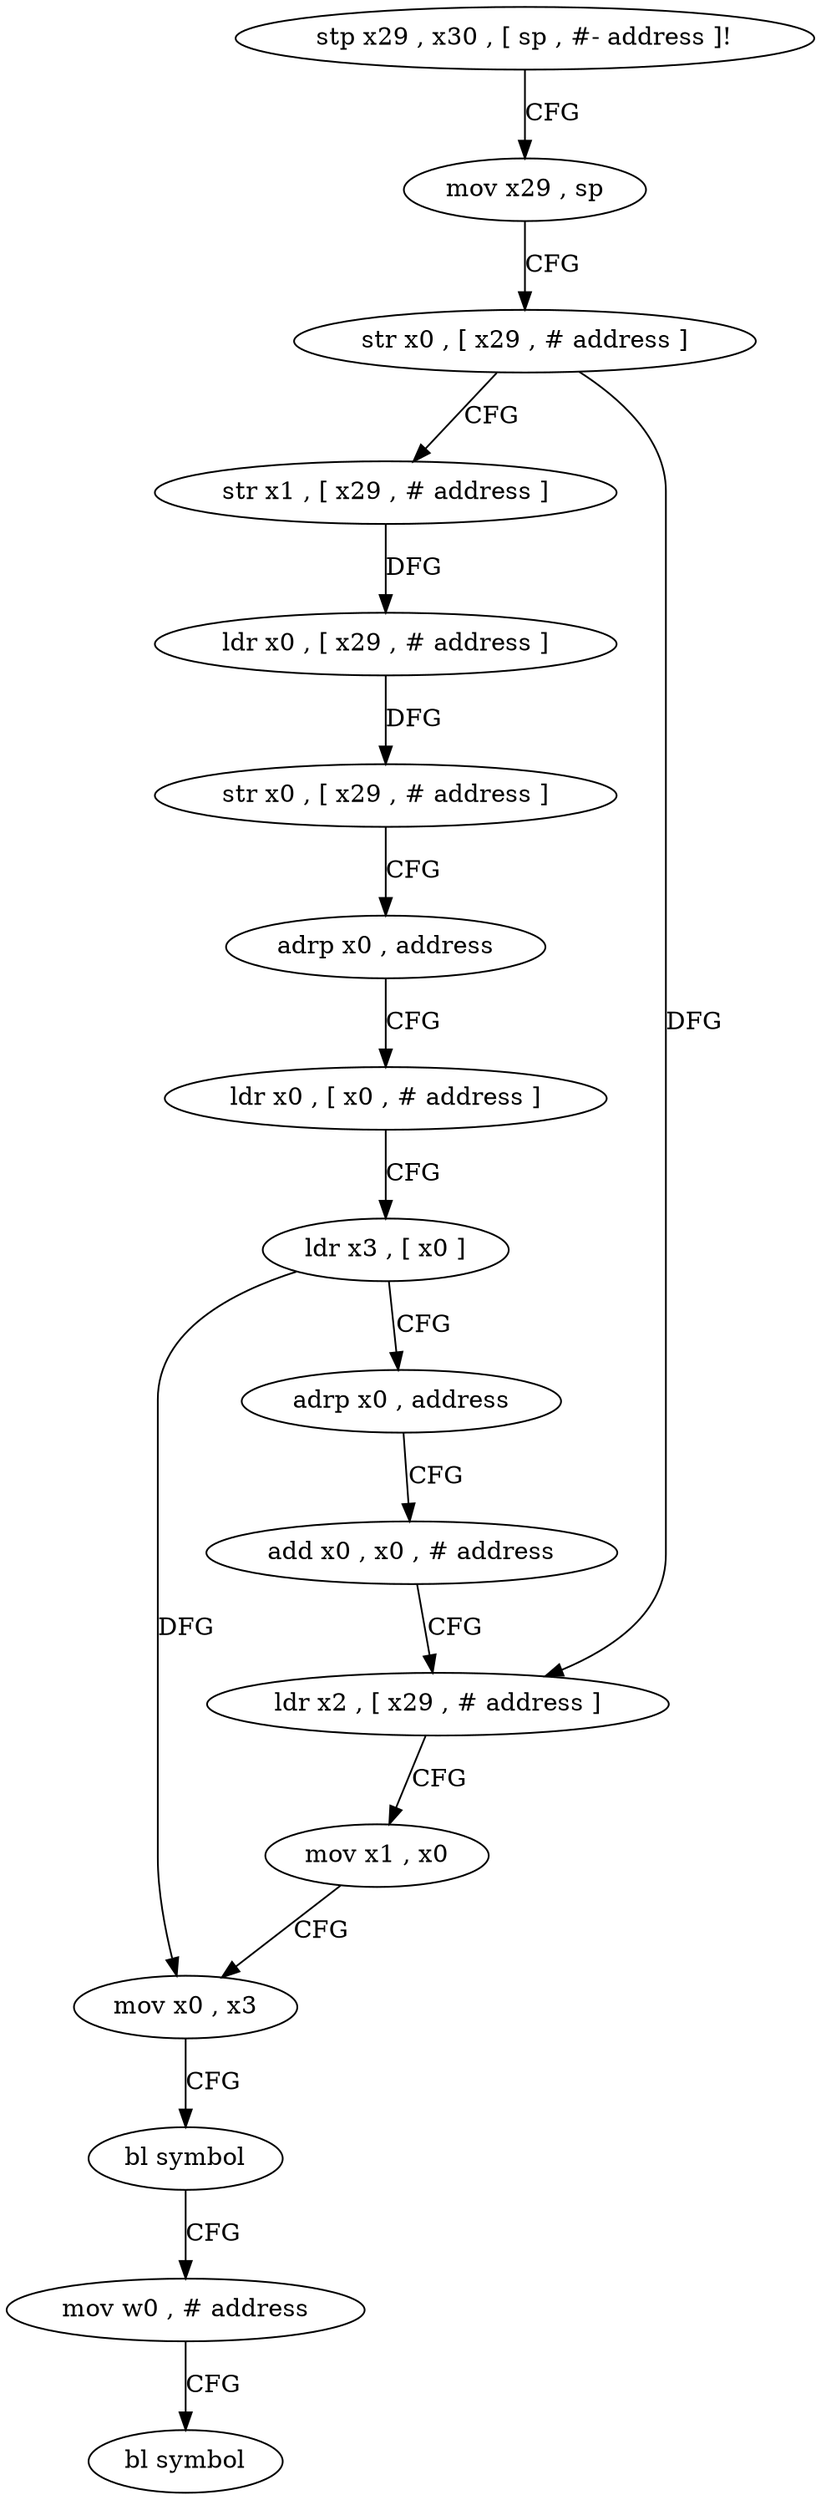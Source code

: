 digraph "func" {
"150476" [label = "stp x29 , x30 , [ sp , #- address ]!" ]
"150480" [label = "mov x29 , sp" ]
"150484" [label = "str x0 , [ x29 , # address ]" ]
"150488" [label = "str x1 , [ x29 , # address ]" ]
"150492" [label = "ldr x0 , [ x29 , # address ]" ]
"150496" [label = "str x0 , [ x29 , # address ]" ]
"150500" [label = "adrp x0 , address" ]
"150504" [label = "ldr x0 , [ x0 , # address ]" ]
"150508" [label = "ldr x3 , [ x0 ]" ]
"150512" [label = "adrp x0 , address" ]
"150516" [label = "add x0 , x0 , # address" ]
"150520" [label = "ldr x2 , [ x29 , # address ]" ]
"150524" [label = "mov x1 , x0" ]
"150528" [label = "mov x0 , x3" ]
"150532" [label = "bl symbol" ]
"150536" [label = "mov w0 , # address" ]
"150540" [label = "bl symbol" ]
"150476" -> "150480" [ label = "CFG" ]
"150480" -> "150484" [ label = "CFG" ]
"150484" -> "150488" [ label = "CFG" ]
"150484" -> "150520" [ label = "DFG" ]
"150488" -> "150492" [ label = "DFG" ]
"150492" -> "150496" [ label = "DFG" ]
"150496" -> "150500" [ label = "CFG" ]
"150500" -> "150504" [ label = "CFG" ]
"150504" -> "150508" [ label = "CFG" ]
"150508" -> "150512" [ label = "CFG" ]
"150508" -> "150528" [ label = "DFG" ]
"150512" -> "150516" [ label = "CFG" ]
"150516" -> "150520" [ label = "CFG" ]
"150520" -> "150524" [ label = "CFG" ]
"150524" -> "150528" [ label = "CFG" ]
"150528" -> "150532" [ label = "CFG" ]
"150532" -> "150536" [ label = "CFG" ]
"150536" -> "150540" [ label = "CFG" ]
}
